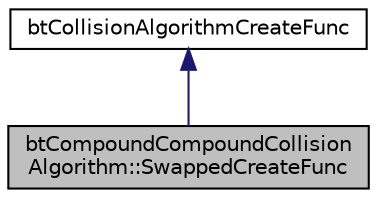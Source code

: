 digraph "btCompoundCompoundCollisionAlgorithm::SwappedCreateFunc"
{
  edge [fontname="Helvetica",fontsize="10",labelfontname="Helvetica",labelfontsize="10"];
  node [fontname="Helvetica",fontsize="10",shape=record];
  Node1 [label="btCompoundCompoundCollision\lAlgorithm::SwappedCreateFunc",height=0.2,width=0.4,color="black", fillcolor="grey75", style="filled", fontcolor="black"];
  Node2 -> Node1 [dir="back",color="midnightblue",fontsize="10",style="solid"];
  Node2 [label="btCollisionAlgorithmCreateFunc",height=0.2,width=0.4,color="black", fillcolor="white", style="filled",URL="$structbt_collision_algorithm_create_func.html",tooltip="Used by the btCollisionDispatcher to register and create instances for btCollisionAlgorithm. "];
}
